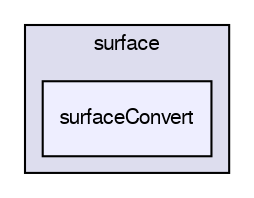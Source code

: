 digraph "applications/utilities/surface/surfaceConvert" {
  bgcolor=transparent;
  compound=true
  node [ fontsize="10", fontname="FreeSans"];
  edge [ labelfontsize="10", labelfontname="FreeSans"];
  subgraph clusterdir_f17de662d5fa06afbf0442aecb6ca0a0 {
    graph [ bgcolor="#ddddee", pencolor="black", label="surface" fontname="FreeSans", fontsize="10", URL="dir_f17de662d5fa06afbf0442aecb6ca0a0.html"]
  dir_47b3bfddad36ed7d199fb721f1b77f04 [shape=box, label="surfaceConvert", style="filled", fillcolor="#eeeeff", pencolor="black", URL="dir_47b3bfddad36ed7d199fb721f1b77f04.html"];
  }
}
